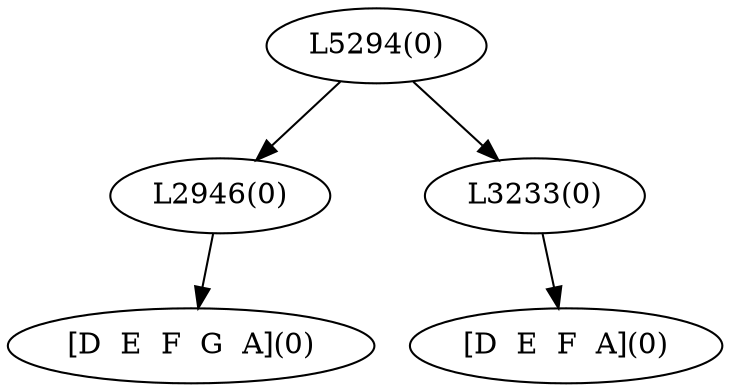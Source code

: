 digraph sample{
"L2946(0)"->"[D  E  F  G  A](0)"
"L3233(0)"->"[D  E  F  A](0)"
"L5294(0)"->"L2946(0)"
"L5294(0)"->"L3233(0)"
{rank = min; "L5294(0)"}
{rank = same; "L2946(0)"; "L3233(0)";}
{rank = max; "[D  E  F  A](0)"; "[D  E  F  G  A](0)";}
}